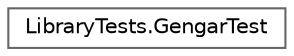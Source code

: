 digraph "Graphical Class Hierarchy"
{
 // INTERACTIVE_SVG=YES
 // LATEX_PDF_SIZE
  bgcolor="transparent";
  edge [fontname=Helvetica,fontsize=10,labelfontname=Helvetica,labelfontsize=10];
  node [fontname=Helvetica,fontsize=10,shape=box,height=0.2,width=0.4];
  rankdir="LR";
  Node0 [id="Node000000",label="LibraryTests.GengarTest",height=0.2,width=0.4,color="grey40", fillcolor="white", style="filled",URL="$classLibraryTests_1_1GengarTest.html",tooltip="Test de la clase Gengar"];
}
